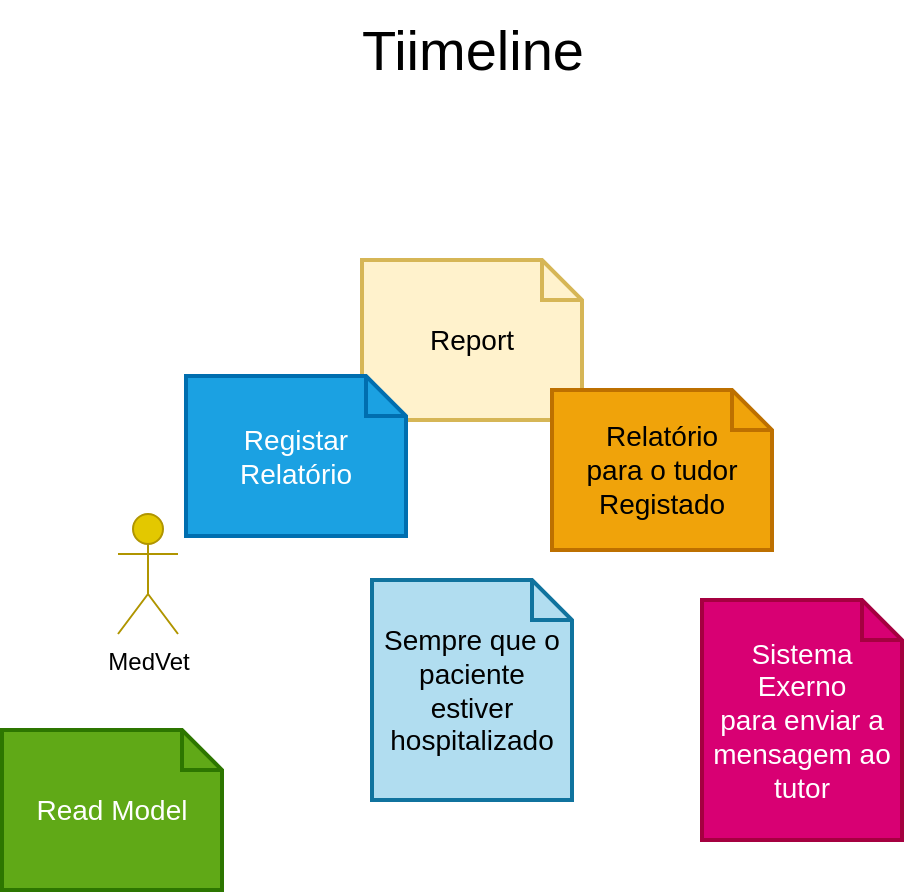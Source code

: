 <mxfile>
    <diagram id="QLs2aqeu4K2RpbKVQsiy" name="Página-1">
        <mxGraphModel dx="1075" dy="800" grid="1" gridSize="10" guides="1" tooltips="1" connect="1" arrows="1" fold="1" page="1" pageScale="1" pageWidth="827" pageHeight="1169" math="0" shadow="0">
            <root>
                <mxCell id="0"/>
                <mxCell id="1" parent="0"/>
                <mxCell id="4" value="MedVet" style="shape=umlActor;verticalLabelPosition=bottom;verticalAlign=top;html=1;outlineConnect=0;fillColor=#e3c800;fontColor=#000000;strokeColor=#B09500;" parent="1" vertex="1">
                    <mxGeometry x="278" y="397" width="30" height="60" as="geometry"/>
                </mxCell>
                <mxCell id="5" value="Sempre que o paciente estiver hospitalizado" style="shape=note;strokeWidth=2;fontSize=14;size=20;whiteSpace=wrap;html=1;fillColor=#b1ddf0;strokeColor=#10739e;" parent="1" vertex="1">
                    <mxGeometry x="405" y="430" width="100" height="110" as="geometry"/>
                </mxCell>
                <mxCell id="6" value="Read Model" style="shape=note;strokeWidth=2;fontSize=14;size=20;whiteSpace=wrap;html=1;fillColor=#60a917;strokeColor=#2D7600;fontColor=#ffffff;" parent="1" vertex="1">
                    <mxGeometry x="220" y="505" width="110.0" height="80" as="geometry"/>
                </mxCell>
                <mxCell id="7" value="Sistema Exerno&lt;br&gt;para enviar a mensagem ao tutor" style="shape=note;strokeWidth=2;fontSize=14;size=20;whiteSpace=wrap;html=1;fillColor=#d80073;strokeColor=#A50040;fontColor=#ffffff;" parent="1" vertex="1">
                    <mxGeometry x="570" y="440" width="100" height="120" as="geometry"/>
                </mxCell>
                <mxCell id="9" value="Report" style="shape=note;strokeWidth=2;fontSize=14;size=20;whiteSpace=wrap;html=1;fillColor=#fff2cc;strokeColor=#d6b656;" parent="1" vertex="1">
                    <mxGeometry x="400" y="270" width="110.0" height="80" as="geometry"/>
                </mxCell>
                <mxCell id="2" value="Relatório &lt;br&gt;para o tudor Registado" style="shape=note;strokeWidth=2;fontSize=14;size=20;whiteSpace=wrap;html=1;fillColor=#f0a30a;strokeColor=#BD7000;fontColor=#000000;" parent="1" vertex="1">
                    <mxGeometry x="495" y="335" width="110.0" height="80" as="geometry"/>
                </mxCell>
                <mxCell id="3" value="Registar Relatório" style="shape=note;strokeWidth=2;fontSize=14;size=20;whiteSpace=wrap;html=1;fillColor=#1ba1e2;strokeColor=#006EAF;fontColor=#ffffff;" parent="1" vertex="1">
                    <mxGeometry x="312" y="328" width="110.0" height="80" as="geometry"/>
                </mxCell>
                <mxCell id="10" value="&lt;font style=&quot;font-size: 28px;&quot;&gt;Tiimeline&lt;/font&gt;" style="text;html=1;strokeColor=none;fillColor=none;align=center;verticalAlign=middle;whiteSpace=wrap;rounded=0;" parent="1" vertex="1">
                    <mxGeometry x="387.5" y="140" width="135" height="50" as="geometry"/>
                </mxCell>
            </root>
        </mxGraphModel>
    </diagram>
</mxfile>